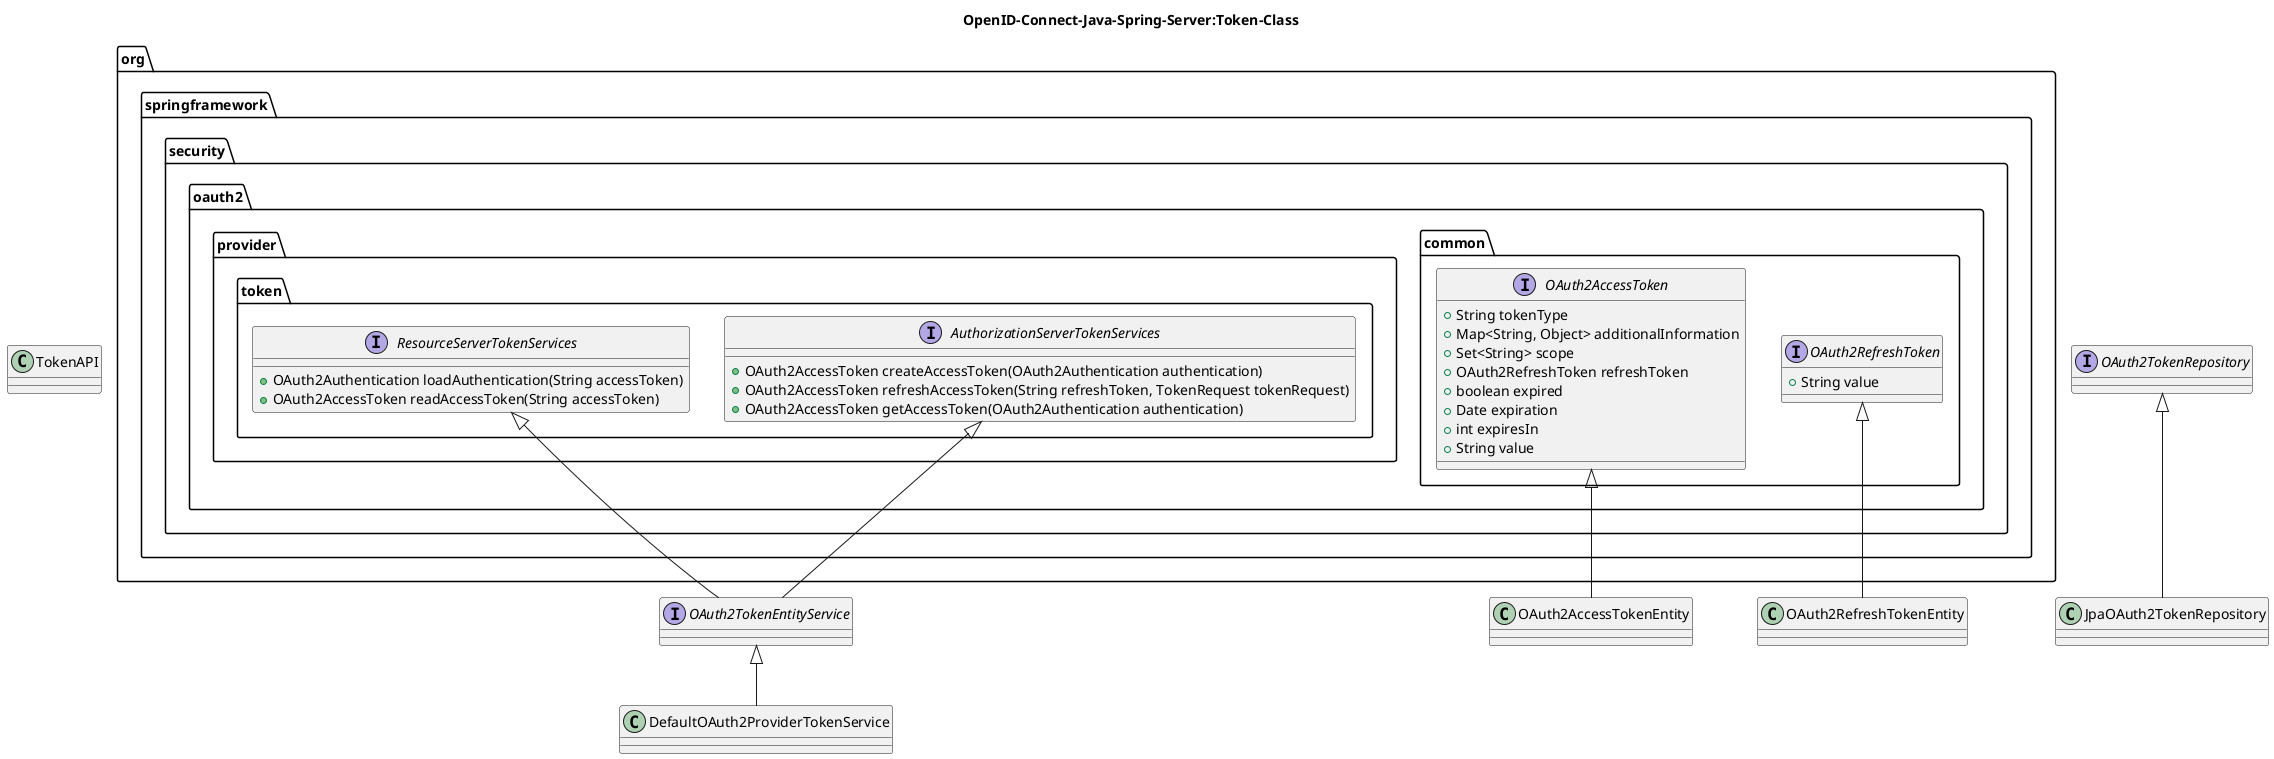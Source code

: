 @startuml

title OpenID-Connect-Java-Spring-Server:Token-Class

class TokenAPI
'/api/tokens/*

package org.springframework.security.oauth2.provider.token {
    interface AuthorizationServerTokenServices {
        + OAuth2AccessToken createAccessToken(OAuth2Authentication authentication)
        + OAuth2AccessToken refreshAccessToken(String refreshToken, TokenRequest tokenRequest)
        + OAuth2AccessToken getAccessToken(OAuth2Authentication authentication)
    }
    interface ResourceServerTokenServices {
        + OAuth2Authentication loadAuthentication(String accessToken)
        + OAuth2AccessToken readAccessToken(String accessToken)
    }
}
interface OAuth2TokenEntityService
class DefaultOAuth2ProviderTokenService
AuthorizationServerTokenServices <|-- OAuth2TokenEntityService
ResourceServerTokenServices <|-- OAuth2TokenEntityService
OAuth2TokenEntityService <|-- DefaultOAuth2ProviderTokenService

interface OAuth2TokenRepository
class JpaOAuth2TokenRepository
OAuth2TokenRepository <|-- JpaOAuth2TokenRepository

package org.springframework.security.oauth2.common {
    interface OAuth2AccessToken {
        + String tokenType
        + Map<String, Object> additionalInformation
	    + Set<String> scope
	    + OAuth2RefreshToken refreshToken
	    + boolean expired
        + Date expiration
        + int expiresIn
        + String value
    }
    interface OAuth2RefreshToken {
        + String value
    }
}

class OAuth2AccessTokenEntity
OAuth2AccessToken <|-- OAuth2AccessTokenEntity

class OAuth2RefreshTokenEntity
OAuth2RefreshToken <|-- OAuth2RefreshTokenEntity




@enduml
